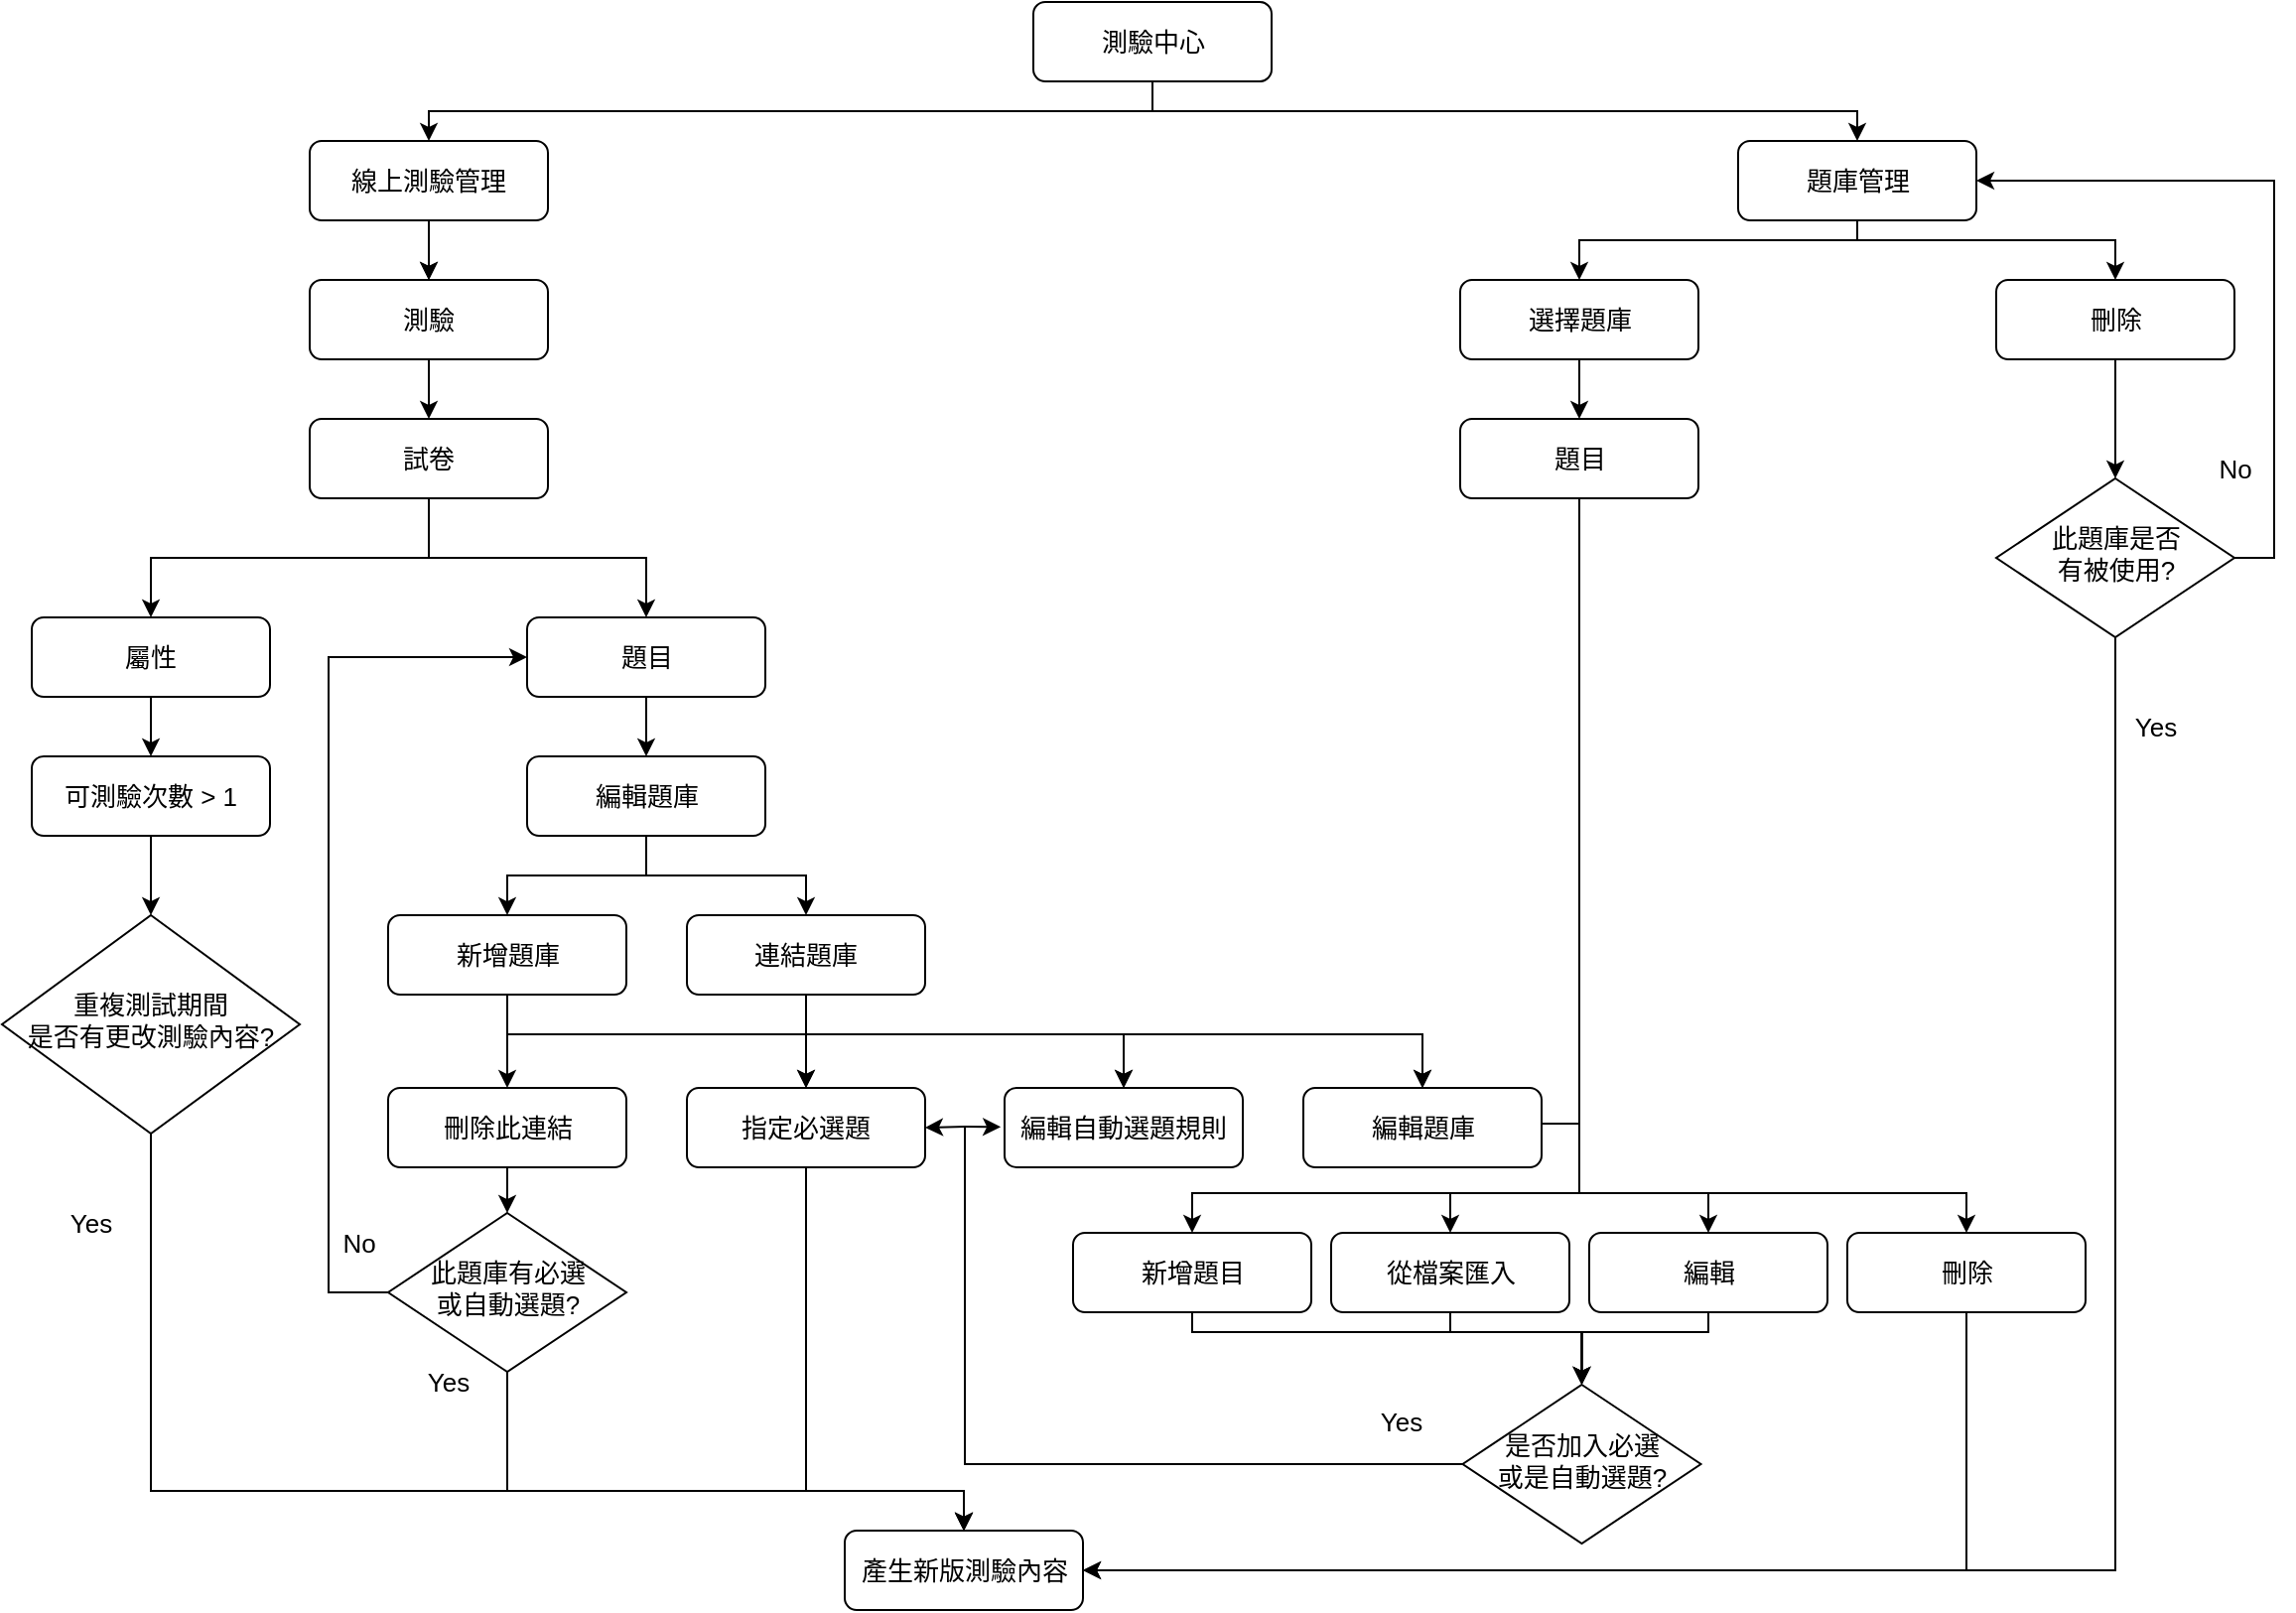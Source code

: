 <mxfile version="17.5.0" type="github">
  <diagram id="C5RBs43oDa-KdzZeNtuy" name="Page-1">
    <mxGraphModel dx="1038" dy="539" grid="1" gridSize="10" guides="1" tooltips="1" connect="1" arrows="1" fold="1" page="1" pageScale="1" pageWidth="1169" pageHeight="827" math="0" shadow="0">
      <root>
        <mxCell id="WIyWlLk6GJQsqaUBKTNV-0" />
        <mxCell id="WIyWlLk6GJQsqaUBKTNV-1" parent="WIyWlLk6GJQsqaUBKTNV-0" />
        <mxCell id="WIyWlLk6GJQsqaUBKTNV-3" value="測驗中心" style="rounded=1;whiteSpace=wrap;html=1;fontSize=13;glass=0;strokeWidth=1;shadow=0;" parent="WIyWlLk6GJQsqaUBKTNV-1" vertex="1">
          <mxGeometry x="524.5" y="10" width="120" height="40" as="geometry" />
        </mxCell>
        <mxCell id="kRFNr34-yqzO1_SgID9G-1" value="題庫管理" style="rounded=1;whiteSpace=wrap;html=1;fontSize=13;" parent="WIyWlLk6GJQsqaUBKTNV-1" vertex="1">
          <mxGeometry x="879.5" y="80" width="120" height="40" as="geometry" />
        </mxCell>
        <mxCell id="kRFNr34-yqzO1_SgID9G-3" value="線上測驗管理" style="rounded=1;whiteSpace=wrap;html=1;fontSize=13;" parent="WIyWlLk6GJQsqaUBKTNV-1" vertex="1">
          <mxGeometry x="160" y="80" width="120" height="40" as="geometry" />
        </mxCell>
        <mxCell id="kRFNr34-yqzO1_SgID9G-4" value="" style="endArrow=classic;html=1;rounded=0;fontSize=13;" parent="WIyWlLk6GJQsqaUBKTNV-1" edge="1">
          <mxGeometry width="50" height="50" relative="1" as="geometry">
            <mxPoint x="220" y="120" as="sourcePoint" />
            <mxPoint x="220" y="150" as="targetPoint" />
          </mxGeometry>
        </mxCell>
        <mxCell id="kRFNr34-yqzO1_SgID9G-5" value="測驗" style="rounded=1;whiteSpace=wrap;html=1;fontSize=13;" parent="WIyWlLk6GJQsqaUBKTNV-1" vertex="1">
          <mxGeometry x="160" y="150" width="120" height="40" as="geometry" />
        </mxCell>
        <mxCell id="kRFNr34-yqzO1_SgID9G-7" value="" style="endArrow=classic;html=1;rounded=0;fontSize=13;" parent="WIyWlLk6GJQsqaUBKTNV-1" edge="1">
          <mxGeometry width="50" height="50" relative="1" as="geometry">
            <mxPoint x="220" y="120" as="sourcePoint" />
            <mxPoint x="220" y="150" as="targetPoint" />
          </mxGeometry>
        </mxCell>
        <mxCell id="kRFNr34-yqzO1_SgID9G-8" value="試卷" style="rounded=1;whiteSpace=wrap;html=1;fontSize=13;" parent="WIyWlLk6GJQsqaUBKTNV-1" vertex="1">
          <mxGeometry x="160" y="220" width="120" height="40" as="geometry" />
        </mxCell>
        <mxCell id="kRFNr34-yqzO1_SgID9G-9" value="" style="endArrow=classic;html=1;rounded=0;fontSize=13;" parent="WIyWlLk6GJQsqaUBKTNV-1" edge="1">
          <mxGeometry width="50" height="50" relative="1" as="geometry">
            <mxPoint x="220" y="190" as="sourcePoint" />
            <mxPoint x="220" y="220" as="targetPoint" />
          </mxGeometry>
        </mxCell>
        <mxCell id="kRFNr34-yqzO1_SgID9G-11" value="屬性" style="rounded=1;whiteSpace=wrap;html=1;fontSize=13;" parent="WIyWlLk6GJQsqaUBKTNV-1" vertex="1">
          <mxGeometry x="20" y="320" width="120" height="40" as="geometry" />
        </mxCell>
        <mxCell id="kRFNr34-yqzO1_SgID9G-12" value="題目" style="rounded=1;whiteSpace=wrap;html=1;fontSize=13;" parent="WIyWlLk6GJQsqaUBKTNV-1" vertex="1">
          <mxGeometry x="269.5" y="320" width="120" height="40" as="geometry" />
        </mxCell>
        <mxCell id="kRFNr34-yqzO1_SgID9G-15" value="可測驗次數 &amp;gt; 1" style="rounded=1;whiteSpace=wrap;html=1;fontSize=13;" parent="WIyWlLk6GJQsqaUBKTNV-1" vertex="1">
          <mxGeometry x="20" y="390" width="120" height="40" as="geometry" />
        </mxCell>
        <mxCell id="kRFNr34-yqzO1_SgID9G-16" value="" style="endArrow=classic;html=1;rounded=0;entryX=0.5;entryY=0;entryDx=0;entryDy=0;exitX=0.5;exitY=1;exitDx=0;exitDy=0;fontSize=13;" parent="WIyWlLk6GJQsqaUBKTNV-1" source="kRFNr34-yqzO1_SgID9G-11" target="kRFNr34-yqzO1_SgID9G-15" edge="1">
          <mxGeometry width="50" height="50" relative="1" as="geometry">
            <mxPoint x="129" y="360" as="sourcePoint" />
            <mxPoint x="129" y="390" as="targetPoint" />
          </mxGeometry>
        </mxCell>
        <mxCell id="kRFNr34-yqzO1_SgID9G-19" value="新增題庫" style="rounded=1;whiteSpace=wrap;html=1;fontSize=13;" parent="WIyWlLk6GJQsqaUBKTNV-1" vertex="1">
          <mxGeometry x="199.5" y="470" width="120" height="40" as="geometry" />
        </mxCell>
        <mxCell id="kRFNr34-yqzO1_SgID9G-26" value="" style="edgeStyle=elbowEdgeStyle;elbow=vertical;endArrow=classic;html=1;rounded=0;entryX=0.5;entryY=0;entryDx=0;entryDy=0;exitX=0.5;exitY=1;exitDx=0;exitDy=0;fontSize=13;" parent="WIyWlLk6GJQsqaUBKTNV-1" source="kRFNr34-yqzO1_SgID9G-31" target="kRFNr34-yqzO1_SgID9G-19" edge="1">
          <mxGeometry width="50" height="50" relative="1" as="geometry">
            <mxPoint x="309.5" y="430" as="sourcePoint" />
            <mxPoint x="359.5" y="380" as="targetPoint" />
            <Array as="points">
              <mxPoint x="279.5" y="450" />
            </Array>
          </mxGeometry>
        </mxCell>
        <mxCell id="kRFNr34-yqzO1_SgID9G-27" value="連結題庫" style="rounded=1;whiteSpace=wrap;html=1;fontSize=13;" parent="WIyWlLk6GJQsqaUBKTNV-1" vertex="1">
          <mxGeometry x="350" y="470" width="120" height="40" as="geometry" />
        </mxCell>
        <mxCell id="kRFNr34-yqzO1_SgID9G-29" value="" style="edgeStyle=elbowEdgeStyle;elbow=vertical;endArrow=classic;html=1;rounded=0;entryX=0.5;entryY=0;entryDx=0;entryDy=0;exitX=0.5;exitY=1;exitDx=0;exitDy=0;fontSize=13;" parent="WIyWlLk6GJQsqaUBKTNV-1" source="kRFNr34-yqzO1_SgID9G-31" target="kRFNr34-yqzO1_SgID9G-27" edge="1">
          <mxGeometry width="50" height="50" relative="1" as="geometry">
            <mxPoint x="359" y="370" as="sourcePoint" />
            <mxPoint x="299" y="455" as="targetPoint" />
          </mxGeometry>
        </mxCell>
        <mxCell id="kRFNr34-yqzO1_SgID9G-31" value="編輯題庫" style="rounded=1;whiteSpace=wrap;html=1;fontSize=13;" parent="WIyWlLk6GJQsqaUBKTNV-1" vertex="1">
          <mxGeometry x="269.5" y="390" width="120" height="40" as="geometry" />
        </mxCell>
        <mxCell id="kRFNr34-yqzO1_SgID9G-32" value="" style="edgeStyle=elbowEdgeStyle;elbow=vertical;endArrow=classic;html=1;rounded=0;exitX=0.5;exitY=1;exitDx=0;exitDy=0;entryX=0.5;entryY=0;entryDx=0;entryDy=0;fontSize=13;" parent="WIyWlLk6GJQsqaUBKTNV-1" source="kRFNr34-yqzO1_SgID9G-12" target="kRFNr34-yqzO1_SgID9G-31" edge="1">
          <mxGeometry width="50" height="50" relative="1" as="geometry">
            <mxPoint x="340" y="470" as="sourcePoint" />
            <mxPoint x="390" y="420" as="targetPoint" />
          </mxGeometry>
        </mxCell>
        <mxCell id="kRFNr34-yqzO1_SgID9G-33" value="" style="edgeStyle=elbowEdgeStyle;elbow=vertical;endArrow=classic;html=1;rounded=0;exitX=0.5;exitY=1;exitDx=0;exitDy=0;entryX=0.5;entryY=0;entryDx=0;entryDy=0;fontSize=13;" parent="WIyWlLk6GJQsqaUBKTNV-1" source="WIyWlLk6GJQsqaUBKTNV-3" target="kRFNr34-yqzO1_SgID9G-3" edge="1">
          <mxGeometry width="50" height="50" relative="1" as="geometry">
            <mxPoint x="290" y="210" as="sourcePoint" />
            <mxPoint x="340" y="160" as="targetPoint" />
          </mxGeometry>
        </mxCell>
        <mxCell id="kRFNr34-yqzO1_SgID9G-34" value="" style="edgeStyle=elbowEdgeStyle;elbow=vertical;endArrow=classic;html=1;rounded=0;exitX=0.5;exitY=1;exitDx=0;exitDy=0;fontSize=13;" parent="WIyWlLk6GJQsqaUBKTNV-1" source="WIyWlLk6GJQsqaUBKTNV-3" target="kRFNr34-yqzO1_SgID9G-1" edge="1">
          <mxGeometry width="50" height="50" relative="1" as="geometry">
            <mxPoint x="436.25" y="30" as="sourcePoint" />
            <mxPoint x="180" y="90" as="targetPoint" />
          </mxGeometry>
        </mxCell>
        <mxCell id="kRFNr34-yqzO1_SgID9G-35" value="" style="edgeStyle=elbowEdgeStyle;elbow=vertical;endArrow=classic;html=1;rounded=0;exitX=0.5;exitY=1;exitDx=0;exitDy=0;entryX=0.5;entryY=0;entryDx=0;entryDy=0;fontSize=13;" parent="WIyWlLk6GJQsqaUBKTNV-1" source="kRFNr34-yqzO1_SgID9G-8" target="kRFNr34-yqzO1_SgID9G-11" edge="1">
          <mxGeometry width="50" height="50" relative="1" as="geometry">
            <mxPoint x="496.25" y="30" as="sourcePoint" />
            <mxPoint x="129" y="320" as="targetPoint" />
          </mxGeometry>
        </mxCell>
        <mxCell id="kRFNr34-yqzO1_SgID9G-36" value="" style="edgeStyle=elbowEdgeStyle;elbow=vertical;endArrow=classic;html=1;rounded=0;exitX=0.5;exitY=1;exitDx=0;exitDy=0;entryX=0.5;entryY=0;entryDx=0;entryDy=0;fontSize=13;" parent="WIyWlLk6GJQsqaUBKTNV-1" source="kRFNr34-yqzO1_SgID9G-8" target="kRFNr34-yqzO1_SgID9G-12" edge="1">
          <mxGeometry width="50" height="50" relative="1" as="geometry">
            <mxPoint x="240" y="270" as="sourcePoint" />
            <mxPoint x="149.5" y="330" as="targetPoint" />
          </mxGeometry>
        </mxCell>
        <mxCell id="kRFNr34-yqzO1_SgID9G-38" value="編輯自動選題規則" style="rounded=1;whiteSpace=wrap;html=1;fontSize=13;" parent="WIyWlLk6GJQsqaUBKTNV-1" vertex="1">
          <mxGeometry x="510" y="557" width="120" height="40" as="geometry" />
        </mxCell>
        <mxCell id="kRFNr34-yqzO1_SgID9G-49" value="" style="edgeStyle=elbowEdgeStyle;elbow=vertical;endArrow=classic;html=1;rounded=0;exitX=0.5;exitY=1;exitDx=0;exitDy=0;entryX=0.5;entryY=0;entryDx=0;entryDy=0;fontSize=13;" parent="WIyWlLk6GJQsqaUBKTNV-1" source="kRFNr34-yqzO1_SgID9G-27" target="kRFNr34-yqzO1_SgID9G-38" edge="1">
          <mxGeometry width="50" height="50" relative="1" as="geometry">
            <mxPoint x="645.11" y="500" as="sourcePoint" />
            <mxPoint x="695.11" y="450" as="targetPoint" />
            <Array as="points">
              <mxPoint x="479.5" y="530" />
            </Array>
          </mxGeometry>
        </mxCell>
        <mxCell id="kRFNr34-yqzO1_SgID9G-50" value="" style="edgeStyle=elbowEdgeStyle;elbow=vertical;endArrow=classic;html=1;rounded=0;exitX=0.5;exitY=1;exitDx=0;exitDy=0;entryX=0.5;entryY=0;entryDx=0;entryDy=0;fontSize=13;" parent="WIyWlLk6GJQsqaUBKTNV-1" source="kRFNr34-yqzO1_SgID9G-19" target="kRFNr34-yqzO1_SgID9G-37" edge="1">
          <mxGeometry width="50" height="50" relative="1" as="geometry">
            <mxPoint x="404.24" y="520" as="sourcePoint" />
            <mxPoint x="404.49" y="560" as="targetPoint" />
            <Array as="points">
              <mxPoint x="359.5" y="530" />
            </Array>
          </mxGeometry>
        </mxCell>
        <mxCell id="kRFNr34-yqzO1_SgID9G-51" value="" style="edgeStyle=elbowEdgeStyle;elbow=vertical;endArrow=classic;html=1;rounded=0;exitX=0.5;exitY=1;exitDx=0;exitDy=0;entryX=0.5;entryY=0;entryDx=0;entryDy=0;fontSize=13;" parent="WIyWlLk6GJQsqaUBKTNV-1" source="kRFNr34-yqzO1_SgID9G-19" target="kRFNr34-yqzO1_SgID9G-38" edge="1">
          <mxGeometry width="50" height="50" relative="1" as="geometry">
            <mxPoint x="414.24" y="530" as="sourcePoint" />
            <mxPoint x="414.49" y="570" as="targetPoint" />
            <Array as="points">
              <mxPoint x="479.5" y="530" />
            </Array>
          </mxGeometry>
        </mxCell>
        <mxCell id="kRFNr34-yqzO1_SgID9G-52" value="" style="edgeStyle=elbowEdgeStyle;elbow=vertical;endArrow=classic;html=1;rounded=0;exitX=0.5;exitY=1;exitDx=0;exitDy=0;entryX=0.5;entryY=0;entryDx=0;entryDy=0;fontSize=13;" parent="WIyWlLk6GJQsqaUBKTNV-1" source="kRFNr34-yqzO1_SgID9G-27" target="kRFNr34-yqzO1_SgID9G-37" edge="1">
          <mxGeometry width="50" height="50" relative="1" as="geometry">
            <mxPoint x="424.24" y="540" as="sourcePoint" />
            <mxPoint x="424.49" y="580" as="targetPoint" />
            <Array as="points" />
          </mxGeometry>
        </mxCell>
        <mxCell id="kRFNr34-yqzO1_SgID9G-53" value="編輯題庫" style="rounded=1;whiteSpace=wrap;html=1;fontSize=13;" parent="WIyWlLk6GJQsqaUBKTNV-1" vertex="1">
          <mxGeometry x="660.5" y="557" width="120" height="40" as="geometry" />
        </mxCell>
        <mxCell id="kRFNr34-yqzO1_SgID9G-54" value="刪除此連結" style="rounded=1;whiteSpace=wrap;html=1;fontSize=13;" parent="WIyWlLk6GJQsqaUBKTNV-1" vertex="1">
          <mxGeometry x="199.5" y="557" width="120" height="40" as="geometry" />
        </mxCell>
        <mxCell id="kRFNr34-yqzO1_SgID9G-55" value="" style="edgeStyle=elbowEdgeStyle;elbow=vertical;endArrow=classic;html=1;rounded=0;entryX=0.5;entryY=0;entryDx=0;entryDy=0;exitX=0.5;exitY=1;exitDx=0;exitDy=0;fontSize=13;" parent="WIyWlLk6GJQsqaUBKTNV-1" source="kRFNr34-yqzO1_SgID9G-27" target="kRFNr34-yqzO1_SgID9G-53" edge="1">
          <mxGeometry width="50" height="50" relative="1" as="geometry">
            <mxPoint x="530.87" y="400" as="sourcePoint" />
            <mxPoint x="580.87" y="350" as="targetPoint" />
            <Array as="points">
              <mxPoint x="569.5" y="530" />
              <mxPoint x="599.5" y="520" />
            </Array>
          </mxGeometry>
        </mxCell>
        <mxCell id="kRFNr34-yqzO1_SgID9G-56" value="" style="edgeStyle=elbowEdgeStyle;elbow=vertical;endArrow=classic;html=1;rounded=0;entryX=0.5;entryY=0;entryDx=0;entryDy=0;exitX=0.5;exitY=1;exitDx=0;exitDy=0;fontSize=13;" parent="WIyWlLk6GJQsqaUBKTNV-1" source="kRFNr34-yqzO1_SgID9G-19" target="kRFNr34-yqzO1_SgID9G-53" edge="1">
          <mxGeometry width="50" height="50" relative="1" as="geometry">
            <mxPoint x="530.87" y="400" as="sourcePoint" />
            <mxPoint x="580.87" y="350" as="targetPoint" />
            <Array as="points">
              <mxPoint x="569.5" y="530" />
              <mxPoint x="609.5" y="520" />
            </Array>
          </mxGeometry>
        </mxCell>
        <mxCell id="kRFNr34-yqzO1_SgID9G-58" value="" style="edgeStyle=elbowEdgeStyle;elbow=vertical;endArrow=classic;html=1;rounded=0;entryX=0.5;entryY=0;entryDx=0;entryDy=0;exitX=0.5;exitY=1;exitDx=0;exitDy=0;fontSize=13;" parent="WIyWlLk6GJQsqaUBKTNV-1" source="kRFNr34-yqzO1_SgID9G-19" target="kRFNr34-yqzO1_SgID9G-54" edge="1">
          <mxGeometry width="50" height="50" relative="1" as="geometry">
            <mxPoint x="286.74" y="530" as="sourcePoint" />
            <mxPoint x="540.87" y="560" as="targetPoint" />
            <Array as="points">
              <mxPoint x="267" y="530" />
            </Array>
          </mxGeometry>
        </mxCell>
        <mxCell id="kRFNr34-yqzO1_SgID9G-60" value="此題庫有必選&lt;br style=&quot;font-size: 13px;&quot;&gt;或自動選題?" style="rhombus;whiteSpace=wrap;html=1;shadow=0;fontFamily=Helvetica;fontSize=13;align=center;strokeWidth=1;spacing=6;spacingTop=-4;" parent="WIyWlLk6GJQsqaUBKTNV-1" vertex="1">
          <mxGeometry x="199.5" y="620" width="120" height="80" as="geometry" />
        </mxCell>
        <mxCell id="kRFNr34-yqzO1_SgID9G-62" value="產生新版測驗內容" style="rounded=1;whiteSpace=wrap;html=1;fontSize=13;" parent="WIyWlLk6GJQsqaUBKTNV-1" vertex="1">
          <mxGeometry x="429.5" y="780" width="120" height="40" as="geometry" />
        </mxCell>
        <mxCell id="kRFNr34-yqzO1_SgID9G-63" value="" style="edgeStyle=elbowEdgeStyle;elbow=vertical;endArrow=classic;html=1;rounded=0;entryX=0.5;entryY=0;entryDx=0;entryDy=0;exitX=0.5;exitY=1;exitDx=0;exitDy=0;fontSize=13;startArrow=none;" parent="WIyWlLk6GJQsqaUBKTNV-1" source="5pA3NCq1ES6iLYyYe7sS-0" target="kRFNr34-yqzO1_SgID9G-62" edge="1">
          <mxGeometry width="50" height="50" relative="1" as="geometry">
            <mxPoint x="79.5" y="430" as="sourcePoint" />
            <mxPoint x="510" y="650" as="targetPoint" />
            <Array as="points">
              <mxPoint x="120" y="760" />
              <mxPoint x="199.5" y="720" />
              <mxPoint x="330" y="960" />
              <mxPoint x="210" y="820" />
            </Array>
          </mxGeometry>
        </mxCell>
        <mxCell id="kRFNr34-yqzO1_SgID9G-64" value="" style="edgeStyle=elbowEdgeStyle;elbow=vertical;endArrow=classic;html=1;rounded=0;entryX=0.5;entryY=0;entryDx=0;entryDy=0;exitX=0.5;exitY=1;exitDx=0;exitDy=0;fontSize=13;" parent="WIyWlLk6GJQsqaUBKTNV-1" source="kRFNr34-yqzO1_SgID9G-60" target="kRFNr34-yqzO1_SgID9G-62" edge="1">
          <mxGeometry width="50" height="50" relative="1" as="geometry">
            <mxPoint x="460" y="700" as="sourcePoint" />
            <mxPoint x="510" y="650" as="targetPoint" />
            <Array as="points">
              <mxPoint x="340" y="760" />
              <mxPoint x="431.5" y="720" />
              <mxPoint x="440" y="960" />
              <mxPoint x="470" y="820" />
            </Array>
          </mxGeometry>
        </mxCell>
        <mxCell id="kRFNr34-yqzO1_SgID9G-65" value="Yes" style="text;html=1;strokeColor=none;fillColor=none;align=center;verticalAlign=middle;whiteSpace=wrap;rounded=0;fontSize=13;" parent="WIyWlLk6GJQsqaUBKTNV-1" vertex="1">
          <mxGeometry x="199.5" y="690" width="60" height="30" as="geometry" />
        </mxCell>
        <mxCell id="kRFNr34-yqzO1_SgID9G-66" value="" style="edgeStyle=elbowEdgeStyle;elbow=vertical;endArrow=classic;html=1;rounded=0;exitX=0.5;exitY=1;exitDx=0;exitDy=0;entryX=0.5;entryY=0;entryDx=0;entryDy=0;fontSize=13;" parent="WIyWlLk6GJQsqaUBKTNV-1" source="kRFNr34-yqzO1_SgID9G-37" target="kRFNr34-yqzO1_SgID9G-62" edge="1">
          <mxGeometry width="50" height="50" relative="1" as="geometry">
            <mxPoint x="460" y="700" as="sourcePoint" />
            <mxPoint x="510" y="650" as="targetPoint" />
            <Array as="points">
              <mxPoint x="450" y="760" />
              <mxPoint x="399.5" y="720" />
              <mxPoint x="359.5" y="620" />
              <mxPoint x="259.5" y="720" />
              <mxPoint x="190" y="960" />
              <mxPoint x="280" y="960" />
            </Array>
          </mxGeometry>
        </mxCell>
        <mxCell id="kRFNr34-yqzO1_SgID9G-67" value="" style="edgeStyle=elbowEdgeStyle;elbow=vertical;endArrow=classic;html=1;rounded=0;exitX=0.5;exitY=1;exitDx=0;exitDy=0;entryX=0.5;entryY=0;entryDx=0;entryDy=0;startArrow=none;fontSize=13;" parent="WIyWlLk6GJQsqaUBKTNV-1" source="kRFNr34-yqzO1_SgID9G-37" target="kRFNr34-yqzO1_SgID9G-62" edge="1">
          <mxGeometry width="50" height="50" relative="1" as="geometry">
            <mxPoint x="460" y="800" as="sourcePoint" />
            <mxPoint x="510" y="750" as="targetPoint" />
            <Array as="points">
              <mxPoint x="480" y="760" />
              <mxPoint x="359.5" y="720" />
              <mxPoint x="300" y="960" />
            </Array>
          </mxGeometry>
        </mxCell>
        <mxCell id="kRFNr34-yqzO1_SgID9G-68" value="編輯" style="rounded=1;whiteSpace=wrap;html=1;fontSize=13;" parent="WIyWlLk6GJQsqaUBKTNV-1" vertex="1">
          <mxGeometry x="804.5" y="630" width="120" height="40" as="geometry" />
        </mxCell>
        <mxCell id="kRFNr34-yqzO1_SgID9G-69" value="從檔案匯入" style="rounded=1;whiteSpace=wrap;html=1;fontSize=13;" parent="WIyWlLk6GJQsqaUBKTNV-1" vertex="1">
          <mxGeometry x="674.5" y="630" width="120" height="40" as="geometry" />
        </mxCell>
        <mxCell id="kRFNr34-yqzO1_SgID9G-70" value="新增題目" style="rounded=1;whiteSpace=wrap;html=1;fontSize=13;" parent="WIyWlLk6GJQsqaUBKTNV-1" vertex="1">
          <mxGeometry x="544.5" y="630" width="120" height="40" as="geometry" />
        </mxCell>
        <mxCell id="kRFNr34-yqzO1_SgID9G-73" value="刪除" style="rounded=1;whiteSpace=wrap;html=1;fontSize=13;" parent="WIyWlLk6GJQsqaUBKTNV-1" vertex="1">
          <mxGeometry x="934.5" y="630" width="120" height="40" as="geometry" />
        </mxCell>
        <mxCell id="kRFNr34-yqzO1_SgID9G-74" value="選擇題庫" style="rounded=1;whiteSpace=wrap;html=1;fontSize=13;" parent="WIyWlLk6GJQsqaUBKTNV-1" vertex="1">
          <mxGeometry x="739.5" y="150" width="120" height="40" as="geometry" />
        </mxCell>
        <mxCell id="kRFNr34-yqzO1_SgID9G-75" value="刪除" style="rounded=1;whiteSpace=wrap;html=1;fontSize=13;" parent="WIyWlLk6GJQsqaUBKTNV-1" vertex="1">
          <mxGeometry x="1009.5" y="150" width="120" height="40" as="geometry" />
        </mxCell>
        <mxCell id="kRFNr34-yqzO1_SgID9G-76" value="題目" style="rounded=1;whiteSpace=wrap;html=1;fontSize=13;" parent="WIyWlLk6GJQsqaUBKTNV-1" vertex="1">
          <mxGeometry x="739.5" y="220" width="120" height="40" as="geometry" />
        </mxCell>
        <mxCell id="kRFNr34-yqzO1_SgID9G-78" value="" style="edgeStyle=elbowEdgeStyle;elbow=vertical;endArrow=classic;html=1;rounded=0;entryX=0.5;entryY=0;entryDx=0;entryDy=0;exitX=0.5;exitY=1;exitDx=0;exitDy=0;fontSize=13;" parent="WIyWlLk6GJQsqaUBKTNV-1" source="kRFNr34-yqzO1_SgID9G-1" target="kRFNr34-yqzO1_SgID9G-74" edge="1">
          <mxGeometry width="50" height="50" relative="1" as="geometry">
            <mxPoint x="789.5" y="200" as="sourcePoint" />
            <mxPoint x="839.5" y="150" as="targetPoint" />
            <Array as="points">
              <mxPoint x="979.5" y="130" />
              <mxPoint x="1009.5" y="140" />
              <mxPoint x="969.5" y="130" />
              <mxPoint x="959.5" y="130" />
              <mxPoint x="939.5" y="130" />
              <mxPoint x="959.5" y="140" />
            </Array>
          </mxGeometry>
        </mxCell>
        <mxCell id="kRFNr34-yqzO1_SgID9G-79" value="" style="edgeStyle=elbowEdgeStyle;elbow=vertical;endArrow=classic;html=1;rounded=0;entryX=0.5;entryY=0;entryDx=0;entryDy=0;exitX=0.5;exitY=1;exitDx=0;exitDy=0;fontSize=13;" parent="WIyWlLk6GJQsqaUBKTNV-1" source="kRFNr34-yqzO1_SgID9G-1" target="kRFNr34-yqzO1_SgID9G-75" edge="1">
          <mxGeometry width="50" height="50" relative="1" as="geometry">
            <mxPoint x="1019.5" y="130" as="sourcePoint" />
            <mxPoint x="949.5" y="150" as="targetPoint" />
            <Array as="points">
              <mxPoint x="1039.5" y="130" />
              <mxPoint x="1039.5" y="140" />
            </Array>
          </mxGeometry>
        </mxCell>
        <mxCell id="kRFNr34-yqzO1_SgID9G-82" value="" style="edgeStyle=elbowEdgeStyle;elbow=vertical;endArrow=classic;html=1;rounded=0;entryX=0.5;entryY=0;entryDx=0;entryDy=0;exitX=0.5;exitY=1;exitDx=0;exitDy=0;fontSize=13;" parent="WIyWlLk6GJQsqaUBKTNV-1" source="kRFNr34-yqzO1_SgID9G-74" target="kRFNr34-yqzO1_SgID9G-76" edge="1">
          <mxGeometry width="50" height="50" relative="1" as="geometry">
            <mxPoint x="669.5" y="300" as="sourcePoint" />
            <mxPoint x="719.5" y="250" as="targetPoint" />
          </mxGeometry>
        </mxCell>
        <mxCell id="kRFNr34-yqzO1_SgID9G-83" value="此題庫是否&lt;br style=&quot;font-size: 13px;&quot;&gt;有被使用?" style="rhombus;whiteSpace=wrap;html=1;shadow=0;fontFamily=Helvetica;fontSize=13;align=center;strokeWidth=1;spacing=6;spacingTop=-4;" parent="WIyWlLk6GJQsqaUBKTNV-1" vertex="1">
          <mxGeometry x="1009.5" y="250" width="120" height="80" as="geometry" />
        </mxCell>
        <mxCell id="kRFNr34-yqzO1_SgID9G-84" value="Yes" style="text;html=1;strokeColor=none;fillColor=none;align=center;verticalAlign=middle;whiteSpace=wrap;rounded=0;fontSize=13;" parent="WIyWlLk6GJQsqaUBKTNV-1" vertex="1">
          <mxGeometry x="1059.5" y="360" width="60" height="30" as="geometry" />
        </mxCell>
        <mxCell id="kRFNr34-yqzO1_SgID9G-85" value="" style="edgeStyle=elbowEdgeStyle;elbow=vertical;endArrow=classic;html=1;rounded=0;entryX=0.5;entryY=0;entryDx=0;entryDy=0;exitX=0.5;exitY=1;exitDx=0;exitDy=0;fontSize=13;" parent="WIyWlLk6GJQsqaUBKTNV-1" source="kRFNr34-yqzO1_SgID9G-75" target="kRFNr34-yqzO1_SgID9G-83" edge="1">
          <mxGeometry width="50" height="50" relative="1" as="geometry">
            <mxPoint x="759.5" y="300" as="sourcePoint" />
            <mxPoint x="809.5" y="250" as="targetPoint" />
          </mxGeometry>
        </mxCell>
        <mxCell id="kRFNr34-yqzO1_SgID9G-86" value="" style="edgeStyle=elbowEdgeStyle;elbow=vertical;endArrow=classic;html=1;rounded=0;entryX=1;entryY=0.5;entryDx=0;entryDy=0;exitX=0.5;exitY=1;exitDx=0;exitDy=0;fontSize=13;" parent="WIyWlLk6GJQsqaUBKTNV-1" source="kRFNr34-yqzO1_SgID9G-83" target="kRFNr34-yqzO1_SgID9G-62" edge="1">
          <mxGeometry width="50" height="50" relative="1" as="geometry">
            <mxPoint x="460" y="500" as="sourcePoint" />
            <mxPoint x="510" y="450" as="targetPoint" />
            <Array as="points">
              <mxPoint x="940" y="800" />
              <mxPoint x="669.5" y="760" />
              <mxPoint x="620" y="1020" />
              <mxPoint x="830" y="1010" />
            </Array>
          </mxGeometry>
        </mxCell>
        <mxCell id="kRFNr34-yqzO1_SgID9G-87" value="" style="edgeStyle=elbowEdgeStyle;elbow=vertical;endArrow=classic;html=1;rounded=0;exitX=1;exitY=0.5;exitDx=0;exitDy=0;entryX=1;entryY=0.5;entryDx=0;entryDy=0;fontSize=13;" parent="WIyWlLk6GJQsqaUBKTNV-1" source="kRFNr34-yqzO1_SgID9G-83" target="kRFNr34-yqzO1_SgID9G-1" edge="1">
          <mxGeometry width="50" height="50" relative="1" as="geometry">
            <mxPoint x="789.5" y="300" as="sourcePoint" />
            <mxPoint x="839.5" y="250" as="targetPoint" />
            <Array as="points">
              <mxPoint x="1149.5" y="170" />
            </Array>
          </mxGeometry>
        </mxCell>
        <mxCell id="kRFNr34-yqzO1_SgID9G-88" value="No" style="text;html=1;strokeColor=none;fillColor=none;align=center;verticalAlign=middle;whiteSpace=wrap;rounded=0;fontSize=13;" parent="WIyWlLk6GJQsqaUBKTNV-1" vertex="1">
          <mxGeometry x="1099.5" y="230" width="60" height="30" as="geometry" />
        </mxCell>
        <mxCell id="kRFNr34-yqzO1_SgID9G-89" value="" style="edgeStyle=elbowEdgeStyle;elbow=vertical;endArrow=classic;html=1;rounded=0;entryX=0.5;entryY=0;entryDx=0;entryDy=0;exitX=0.5;exitY=1;exitDx=0;exitDy=0;fontSize=13;" parent="WIyWlLk6GJQsqaUBKTNV-1" source="kRFNr34-yqzO1_SgID9G-76" target="kRFNr34-yqzO1_SgID9G-70" edge="1">
          <mxGeometry width="50" height="50" relative="1" as="geometry">
            <mxPoint x="559.5" y="470" as="sourcePoint" />
            <mxPoint x="609.5" y="420" as="targetPoint" />
            <Array as="points">
              <mxPoint x="729.5" y="610" />
            </Array>
          </mxGeometry>
        </mxCell>
        <mxCell id="kRFNr34-yqzO1_SgID9G-90" value="" style="edgeStyle=elbowEdgeStyle;elbow=vertical;endArrow=classic;html=1;rounded=0;entryX=0.5;entryY=0;entryDx=0;entryDy=0;exitX=0.5;exitY=1;exitDx=0;exitDy=0;fontSize=13;" parent="WIyWlLk6GJQsqaUBKTNV-1" source="kRFNr34-yqzO1_SgID9G-76" target="kRFNr34-yqzO1_SgID9G-69" edge="1">
          <mxGeometry width="50" height="50" relative="1" as="geometry">
            <mxPoint x="899.5" y="270" as="sourcePoint" />
            <mxPoint x="589.5" y="390" as="targetPoint" />
            <Array as="points">
              <mxPoint x="819.5" y="610" />
            </Array>
          </mxGeometry>
        </mxCell>
        <mxCell id="kRFNr34-yqzO1_SgID9G-91" value="" style="edgeStyle=elbowEdgeStyle;elbow=vertical;endArrow=classic;html=1;rounded=0;entryX=0.5;entryY=0;entryDx=0;entryDy=0;exitX=0.5;exitY=1;exitDx=0;exitDy=0;fontSize=13;" parent="WIyWlLk6GJQsqaUBKTNV-1" source="kRFNr34-yqzO1_SgID9G-76" target="kRFNr34-yqzO1_SgID9G-68" edge="1">
          <mxGeometry width="50" height="50" relative="1" as="geometry">
            <mxPoint x="909.5" y="280" as="sourcePoint" />
            <mxPoint x="599.5" y="400" as="targetPoint" />
            <Array as="points">
              <mxPoint x="899.5" y="610" />
            </Array>
          </mxGeometry>
        </mxCell>
        <mxCell id="kRFNr34-yqzO1_SgID9G-92" value="" style="edgeStyle=elbowEdgeStyle;elbow=vertical;endArrow=classic;html=1;rounded=0;entryX=0.5;entryY=0;entryDx=0;entryDy=0;exitX=0.5;exitY=1;exitDx=0;exitDy=0;fontSize=13;" parent="WIyWlLk6GJQsqaUBKTNV-1" source="kRFNr34-yqzO1_SgID9G-76" target="kRFNr34-yqzO1_SgID9G-73" edge="1">
          <mxGeometry width="50" height="50" relative="1" as="geometry">
            <mxPoint x="919.5" y="290" as="sourcePoint" />
            <mxPoint x="609.5" y="410" as="targetPoint" />
            <Array as="points">
              <mxPoint x="919.5" y="610" />
            </Array>
          </mxGeometry>
        </mxCell>
        <mxCell id="kRFNr34-yqzO1_SgID9G-93" value="" style="edgeStyle=elbowEdgeStyle;elbow=vertical;endArrow=classic;html=1;rounded=0;entryX=0;entryY=0.5;entryDx=0;entryDy=0;fontSize=13;" parent="WIyWlLk6GJQsqaUBKTNV-1" source="kRFNr34-yqzO1_SgID9G-60" target="kRFNr34-yqzO1_SgID9G-12" edge="1">
          <mxGeometry width="50" height="50" relative="1" as="geometry">
            <mxPoint x="559.5" y="470" as="sourcePoint" />
            <mxPoint x="609.5" y="420" as="targetPoint" />
            <Array as="points">
              <mxPoint x="169.5" y="510" />
              <mxPoint x="139.5" y="470" />
              <mxPoint x="659.5" y="590" />
              <mxPoint x="659.5" y="480" />
            </Array>
          </mxGeometry>
        </mxCell>
        <mxCell id="kRFNr34-yqzO1_SgID9G-37" value="指定必選題" style="rounded=1;whiteSpace=wrap;html=1;fontSize=13;" parent="WIyWlLk6GJQsqaUBKTNV-1" vertex="1">
          <mxGeometry x="350" y="557" width="120" height="40" as="geometry" />
        </mxCell>
        <mxCell id="kRFNr34-yqzO1_SgID9G-98" value="" style="line;strokeWidth=1;html=1;fontSize=13;" parent="WIyWlLk6GJQsqaUBKTNV-1" vertex="1">
          <mxGeometry x="780" y="570" width="19.5" height="10" as="geometry" />
        </mxCell>
        <mxCell id="kRFNr34-yqzO1_SgID9G-99" value="No" style="text;html=1;strokeColor=none;fillColor=none;align=center;verticalAlign=middle;whiteSpace=wrap;rounded=0;fontSize=13;" parent="WIyWlLk6GJQsqaUBKTNV-1" vertex="1">
          <mxGeometry x="155" y="620" width="60" height="30" as="geometry" />
        </mxCell>
        <mxCell id="kRFNr34-yqzO1_SgID9G-100" value="" style="edgeStyle=elbowEdgeStyle;elbow=vertical;endArrow=classic;html=1;rounded=0;entryX=0.5;entryY=0;entryDx=0;entryDy=0;exitX=0.5;exitY=1;exitDx=0;exitDy=0;fontSize=13;" parent="WIyWlLk6GJQsqaUBKTNV-1" source="kRFNr34-yqzO1_SgID9G-69" target="kRFNr34-yqzO1_SgID9G-119" edge="1">
          <mxGeometry width="50" height="50" relative="1" as="geometry">
            <mxPoint x="529.5" y="620" as="sourcePoint" />
            <mxPoint x="799.5" y="700.0" as="targetPoint" />
            <Array as="points">
              <mxPoint x="750" y="680" />
              <mxPoint x="700" y="790" />
              <mxPoint x="740" y="790" />
              <mxPoint x="569.5" y="750" />
            </Array>
          </mxGeometry>
        </mxCell>
        <mxCell id="kRFNr34-yqzO1_SgID9G-101" value="" style="edgeStyle=elbowEdgeStyle;elbow=vertical;endArrow=classic;html=1;rounded=0;exitX=0.5;exitY=1;exitDx=0;exitDy=0;fontSize=13;entryX=0.5;entryY=0;entryDx=0;entryDy=0;" parent="WIyWlLk6GJQsqaUBKTNV-1" source="kRFNr34-yqzO1_SgID9G-70" target="kRFNr34-yqzO1_SgID9G-119" edge="1">
          <mxGeometry width="50" height="50" relative="1" as="geometry">
            <mxPoint x="619.5" y="670.0" as="sourcePoint" />
            <mxPoint x="799.5" y="700.0" as="targetPoint" />
            <Array as="points">
              <mxPoint x="680" y="680" />
              <mxPoint x="610" y="790" />
              <mxPoint x="639.5" y="750" />
              <mxPoint x="579.5" y="760" />
            </Array>
          </mxGeometry>
        </mxCell>
        <mxCell id="kRFNr34-yqzO1_SgID9G-102" value="" style="edgeStyle=elbowEdgeStyle;elbow=vertical;endArrow=classic;html=1;rounded=0;exitX=0.5;exitY=1;exitDx=0;exitDy=0;fontSize=13;entryX=0.5;entryY=0;entryDx=0;entryDy=0;" parent="WIyWlLk6GJQsqaUBKTNV-1" source="kRFNr34-yqzO1_SgID9G-68" target="kRFNr34-yqzO1_SgID9G-119" edge="1">
          <mxGeometry width="50" height="50" relative="1" as="geometry">
            <mxPoint x="629.5" y="680.0" as="sourcePoint" />
            <mxPoint x="799.5" y="700.0" as="targetPoint" />
            <Array as="points">
              <mxPoint x="840" y="680" />
              <mxPoint x="809.5" y="750" />
              <mxPoint x="589.5" y="770" />
            </Array>
          </mxGeometry>
        </mxCell>
        <mxCell id="kRFNr34-yqzO1_SgID9G-119" value="是否加入必選&lt;br style=&quot;font-size: 13px;&quot;&gt;或是自動選題?" style="rhombus;whiteSpace=wrap;html=1;shadow=0;fontFamily=Helvetica;fontSize=13;align=center;strokeWidth=1;spacing=6;spacingTop=-4;" parent="WIyWlLk6GJQsqaUBKTNV-1" vertex="1">
          <mxGeometry x="740.75" y="706.5" width="120" height="80" as="geometry" />
        </mxCell>
        <mxCell id="kRFNr34-yqzO1_SgID9G-131" value="" style="shape=partialRectangle;whiteSpace=wrap;html=1;bottom=0;right=0;fillColor=none;fontSize=13;strokeWidth=1;rotation=-90;" parent="WIyWlLk6GJQsqaUBKTNV-1" vertex="1">
          <mxGeometry x="530.44" y="536.07" width="170" height="250.87" as="geometry" />
        </mxCell>
        <mxCell id="kRFNr34-yqzO1_SgID9G-132" value="Yes" style="text;html=1;strokeColor=none;fillColor=none;align=center;verticalAlign=middle;whiteSpace=wrap;rounded=0;fontSize=13;" parent="WIyWlLk6GJQsqaUBKTNV-1" vertex="1">
          <mxGeometry x="679.5" y="710" width="60" height="30" as="geometry" />
        </mxCell>
        <mxCell id="kRFNr34-yqzO1_SgID9G-134" value="" style="endArrow=classic;html=1;rounded=0;fontSize=13;exitX=1;exitY=0;exitDx=0;exitDy=0;entryX=0.999;entryY=0.072;entryDx=0;entryDy=0;entryPerimeter=0;" parent="WIyWlLk6GJQsqaUBKTNV-1" source="kRFNr34-yqzO1_SgID9G-131" target="kRFNr34-yqzO1_SgID9G-131" edge="1">
          <mxGeometry width="50" height="50" relative="1" as="geometry">
            <mxPoint x="500" y="630" as="sourcePoint" />
            <mxPoint x="510" y="573" as="targetPoint" />
          </mxGeometry>
        </mxCell>
        <mxCell id="kRFNr34-yqzO1_SgID9G-135" value="" style="endArrow=classic;html=1;rounded=0;fontSize=13;entryX=1;entryY=0.5;entryDx=0;entryDy=0;exitX=1;exitY=0;exitDx=0;exitDy=0;" parent="WIyWlLk6GJQsqaUBKTNV-1" source="kRFNr34-yqzO1_SgID9G-131" target="kRFNr34-yqzO1_SgID9G-37" edge="1">
          <mxGeometry width="50" height="50" relative="1" as="geometry">
            <mxPoint x="500" y="630" as="sourcePoint" />
            <mxPoint x="550" y="580" as="targetPoint" />
          </mxGeometry>
        </mxCell>
        <mxCell id="kRFNr34-yqzO1_SgID9G-136" value="" style="endArrow=classic;html=1;rounded=0;fontSize=13;entryX=0.5;entryY=0;entryDx=0;entryDy=0;exitX=0.5;exitY=1;exitDx=0;exitDy=0;" parent="WIyWlLk6GJQsqaUBKTNV-1" source="kRFNr34-yqzO1_SgID9G-54" target="kRFNr34-yqzO1_SgID9G-60" edge="1">
          <mxGeometry width="50" height="50" relative="1" as="geometry">
            <mxPoint x="600" y="570" as="sourcePoint" />
            <mxPoint x="650" y="520" as="targetPoint" />
          </mxGeometry>
        </mxCell>
        <mxCell id="kRFNr34-yqzO1_SgID9G-137" value="" style="edgeStyle=elbowEdgeStyle;elbow=vertical;endArrow=classic;html=1;rounded=0;fontSize=13;entryX=1;entryY=0.5;entryDx=0;entryDy=0;exitX=0.5;exitY=1;exitDx=0;exitDy=0;" parent="WIyWlLk6GJQsqaUBKTNV-1" source="kRFNr34-yqzO1_SgID9G-73" target="kRFNr34-yqzO1_SgID9G-62" edge="1">
          <mxGeometry width="50" height="50" relative="1" as="geometry">
            <mxPoint x="934.5" y="756.5" as="sourcePoint" />
            <mxPoint x="984.5" y="706.5" as="targetPoint" />
            <Array as="points">
              <mxPoint x="880" y="800" />
            </Array>
          </mxGeometry>
        </mxCell>
        <mxCell id="5pA3NCq1ES6iLYyYe7sS-0" value="重複測試期間&lt;br style=&quot;font-size: 13px;&quot;&gt;是否有更改測驗內容?" style="rhombus;whiteSpace=wrap;html=1;shadow=0;fontFamily=Helvetica;fontSize=13;align=center;strokeWidth=1;spacing=6;spacingTop=-4;" vertex="1" parent="WIyWlLk6GJQsqaUBKTNV-1">
          <mxGeometry x="5" y="470" width="150" height="110" as="geometry" />
        </mxCell>
        <mxCell id="5pA3NCq1ES6iLYyYe7sS-3" value="" style="edgeStyle=elbowEdgeStyle;elbow=vertical;endArrow=classic;html=1;rounded=0;entryX=0.5;entryY=0;entryDx=0;entryDy=0;exitX=0.5;exitY=1;exitDx=0;exitDy=0;fontSize=13;" edge="1" parent="WIyWlLk6GJQsqaUBKTNV-1" source="kRFNr34-yqzO1_SgID9G-15" target="5pA3NCq1ES6iLYyYe7sS-0">
          <mxGeometry width="50" height="50" relative="1" as="geometry">
            <mxPoint x="240" y="600" as="sourcePoint" />
            <mxPoint x="290" y="550" as="targetPoint" />
          </mxGeometry>
        </mxCell>
        <mxCell id="5pA3NCq1ES6iLYyYe7sS-4" value="Yes" style="text;html=1;strokeColor=none;fillColor=none;align=center;verticalAlign=middle;whiteSpace=wrap;rounded=0;fontSize=13;" vertex="1" parent="WIyWlLk6GJQsqaUBKTNV-1">
          <mxGeometry x="20" y="610" width="60" height="30" as="geometry" />
        </mxCell>
      </root>
    </mxGraphModel>
  </diagram>
</mxfile>
